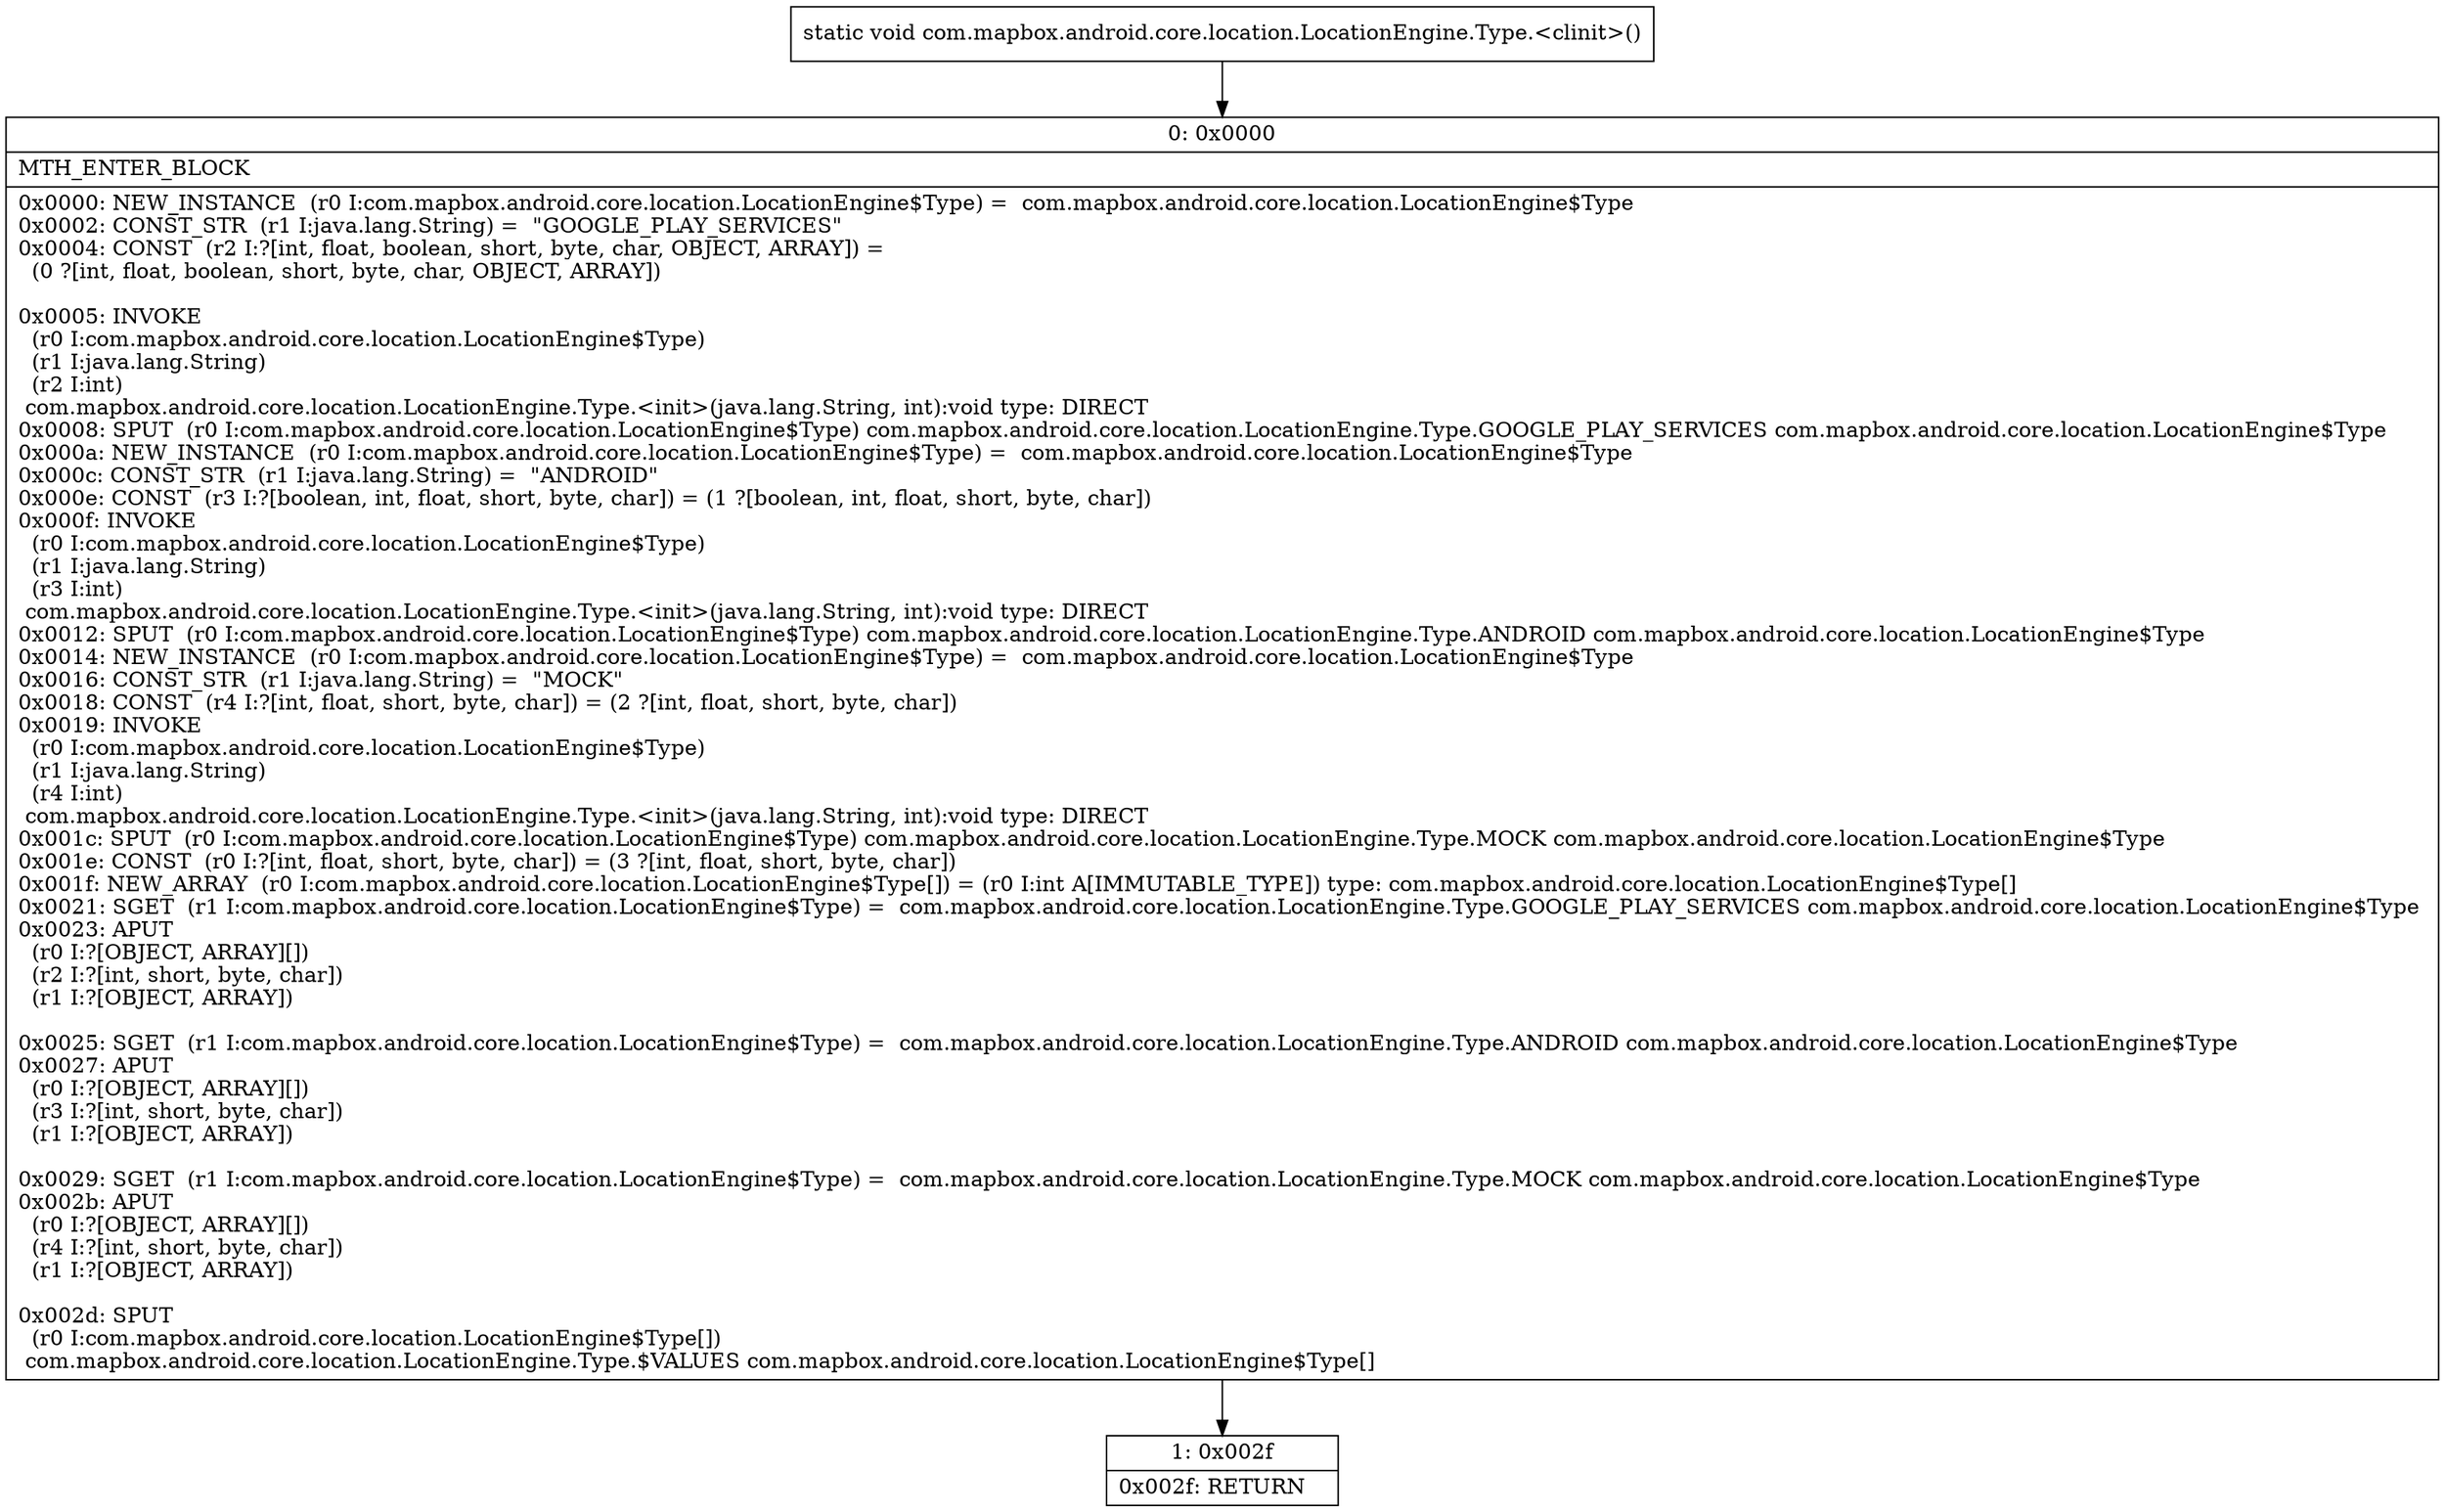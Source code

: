 digraph "CFG forcom.mapbox.android.core.location.LocationEngine.Type.\<clinit\>()V" {
Node_0 [shape=record,label="{0\:\ 0x0000|MTH_ENTER_BLOCK\l|0x0000: NEW_INSTANCE  (r0 I:com.mapbox.android.core.location.LocationEngine$Type) =  com.mapbox.android.core.location.LocationEngine$Type \l0x0002: CONST_STR  (r1 I:java.lang.String) =  \"GOOGLE_PLAY_SERVICES\" \l0x0004: CONST  (r2 I:?[int, float, boolean, short, byte, char, OBJECT, ARRAY]) = \l  (0 ?[int, float, boolean, short, byte, char, OBJECT, ARRAY])\l \l0x0005: INVOKE  \l  (r0 I:com.mapbox.android.core.location.LocationEngine$Type)\l  (r1 I:java.lang.String)\l  (r2 I:int)\l com.mapbox.android.core.location.LocationEngine.Type.\<init\>(java.lang.String, int):void type: DIRECT \l0x0008: SPUT  (r0 I:com.mapbox.android.core.location.LocationEngine$Type) com.mapbox.android.core.location.LocationEngine.Type.GOOGLE_PLAY_SERVICES com.mapbox.android.core.location.LocationEngine$Type \l0x000a: NEW_INSTANCE  (r0 I:com.mapbox.android.core.location.LocationEngine$Type) =  com.mapbox.android.core.location.LocationEngine$Type \l0x000c: CONST_STR  (r1 I:java.lang.String) =  \"ANDROID\" \l0x000e: CONST  (r3 I:?[boolean, int, float, short, byte, char]) = (1 ?[boolean, int, float, short, byte, char]) \l0x000f: INVOKE  \l  (r0 I:com.mapbox.android.core.location.LocationEngine$Type)\l  (r1 I:java.lang.String)\l  (r3 I:int)\l com.mapbox.android.core.location.LocationEngine.Type.\<init\>(java.lang.String, int):void type: DIRECT \l0x0012: SPUT  (r0 I:com.mapbox.android.core.location.LocationEngine$Type) com.mapbox.android.core.location.LocationEngine.Type.ANDROID com.mapbox.android.core.location.LocationEngine$Type \l0x0014: NEW_INSTANCE  (r0 I:com.mapbox.android.core.location.LocationEngine$Type) =  com.mapbox.android.core.location.LocationEngine$Type \l0x0016: CONST_STR  (r1 I:java.lang.String) =  \"MOCK\" \l0x0018: CONST  (r4 I:?[int, float, short, byte, char]) = (2 ?[int, float, short, byte, char]) \l0x0019: INVOKE  \l  (r0 I:com.mapbox.android.core.location.LocationEngine$Type)\l  (r1 I:java.lang.String)\l  (r4 I:int)\l com.mapbox.android.core.location.LocationEngine.Type.\<init\>(java.lang.String, int):void type: DIRECT \l0x001c: SPUT  (r0 I:com.mapbox.android.core.location.LocationEngine$Type) com.mapbox.android.core.location.LocationEngine.Type.MOCK com.mapbox.android.core.location.LocationEngine$Type \l0x001e: CONST  (r0 I:?[int, float, short, byte, char]) = (3 ?[int, float, short, byte, char]) \l0x001f: NEW_ARRAY  (r0 I:com.mapbox.android.core.location.LocationEngine$Type[]) = (r0 I:int A[IMMUTABLE_TYPE]) type: com.mapbox.android.core.location.LocationEngine$Type[] \l0x0021: SGET  (r1 I:com.mapbox.android.core.location.LocationEngine$Type) =  com.mapbox.android.core.location.LocationEngine.Type.GOOGLE_PLAY_SERVICES com.mapbox.android.core.location.LocationEngine$Type \l0x0023: APUT  \l  (r0 I:?[OBJECT, ARRAY][])\l  (r2 I:?[int, short, byte, char])\l  (r1 I:?[OBJECT, ARRAY])\l \l0x0025: SGET  (r1 I:com.mapbox.android.core.location.LocationEngine$Type) =  com.mapbox.android.core.location.LocationEngine.Type.ANDROID com.mapbox.android.core.location.LocationEngine$Type \l0x0027: APUT  \l  (r0 I:?[OBJECT, ARRAY][])\l  (r3 I:?[int, short, byte, char])\l  (r1 I:?[OBJECT, ARRAY])\l \l0x0029: SGET  (r1 I:com.mapbox.android.core.location.LocationEngine$Type) =  com.mapbox.android.core.location.LocationEngine.Type.MOCK com.mapbox.android.core.location.LocationEngine$Type \l0x002b: APUT  \l  (r0 I:?[OBJECT, ARRAY][])\l  (r4 I:?[int, short, byte, char])\l  (r1 I:?[OBJECT, ARRAY])\l \l0x002d: SPUT  \l  (r0 I:com.mapbox.android.core.location.LocationEngine$Type[])\l com.mapbox.android.core.location.LocationEngine.Type.$VALUES com.mapbox.android.core.location.LocationEngine$Type[] \l}"];
Node_1 [shape=record,label="{1\:\ 0x002f|0x002f: RETURN   \l}"];
MethodNode[shape=record,label="{static void com.mapbox.android.core.location.LocationEngine.Type.\<clinit\>() }"];
MethodNode -> Node_0;
Node_0 -> Node_1;
}

